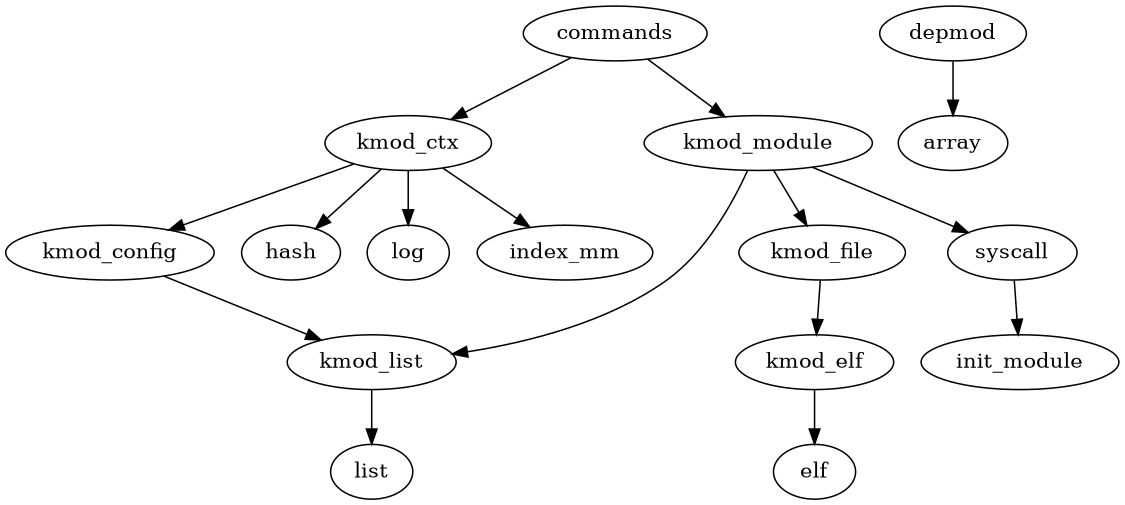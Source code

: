 digraph G {

	size="7.5 7.5";  

	commands -> kmod_ctx;
	commands -> kmod_module;
	depmod -> array;

	kmod_ctx -> kmod_config -> kmod_list;
	kmod_ctx -> hash;
	kmod_ctx -> log;
	kmod_ctx -> index_mm;

	kmod_module -> kmod_file;
	kmod_module -> syscall;

	syscall -> init_module;

	kmod_module -> kmod_list;

	kmod_file -> kmod_elf;
	kmod_elf -> elf;
	kmod_list -> list;

}



